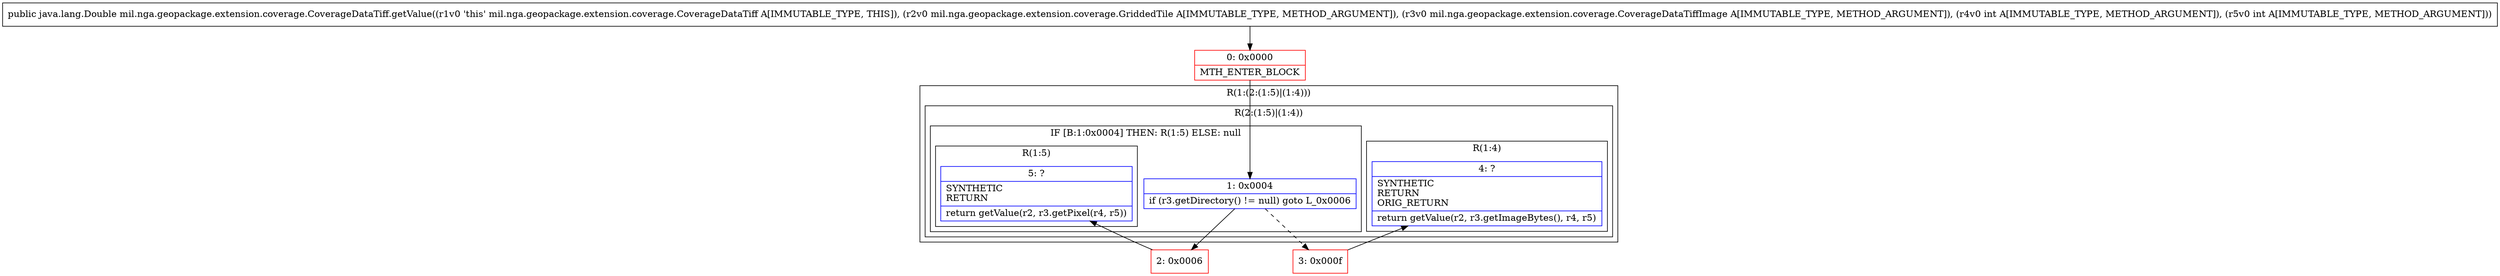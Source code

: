 digraph "CFG formil.nga.geopackage.extension.coverage.CoverageDataTiff.getValue(Lmil\/nga\/geopackage\/extension\/coverage\/GriddedTile;Lmil\/nga\/geopackage\/extension\/coverage\/CoverageDataTiffImage;II)Ljava\/lang\/Double;" {
subgraph cluster_Region_660782258 {
label = "R(1:(2:(1:5)|(1:4)))";
node [shape=record,color=blue];
subgraph cluster_Region_724472798 {
label = "R(2:(1:5)|(1:4))";
node [shape=record,color=blue];
subgraph cluster_IfRegion_1800059953 {
label = "IF [B:1:0x0004] THEN: R(1:5) ELSE: null";
node [shape=record,color=blue];
Node_1 [shape=record,label="{1\:\ 0x0004|if (r3.getDirectory() != null) goto L_0x0006\l}"];
subgraph cluster_Region_693257112 {
label = "R(1:5)";
node [shape=record,color=blue];
Node_5 [shape=record,label="{5\:\ ?|SYNTHETIC\lRETURN\l|return getValue(r2, r3.getPixel(r4, r5))\l}"];
}
}
subgraph cluster_Region_468184364 {
label = "R(1:4)";
node [shape=record,color=blue];
Node_4 [shape=record,label="{4\:\ ?|SYNTHETIC\lRETURN\lORIG_RETURN\l|return getValue(r2, r3.getImageBytes(), r4, r5)\l}"];
}
}
}
Node_0 [shape=record,color=red,label="{0\:\ 0x0000|MTH_ENTER_BLOCK\l}"];
Node_2 [shape=record,color=red,label="{2\:\ 0x0006}"];
Node_3 [shape=record,color=red,label="{3\:\ 0x000f}"];
MethodNode[shape=record,label="{public java.lang.Double mil.nga.geopackage.extension.coverage.CoverageDataTiff.getValue((r1v0 'this' mil.nga.geopackage.extension.coverage.CoverageDataTiff A[IMMUTABLE_TYPE, THIS]), (r2v0 mil.nga.geopackage.extension.coverage.GriddedTile A[IMMUTABLE_TYPE, METHOD_ARGUMENT]), (r3v0 mil.nga.geopackage.extension.coverage.CoverageDataTiffImage A[IMMUTABLE_TYPE, METHOD_ARGUMENT]), (r4v0 int A[IMMUTABLE_TYPE, METHOD_ARGUMENT]), (r5v0 int A[IMMUTABLE_TYPE, METHOD_ARGUMENT])) }"];
MethodNode -> Node_0;
Node_1 -> Node_2;
Node_1 -> Node_3[style=dashed];
Node_0 -> Node_1;
Node_2 -> Node_5;
Node_3 -> Node_4;
}

